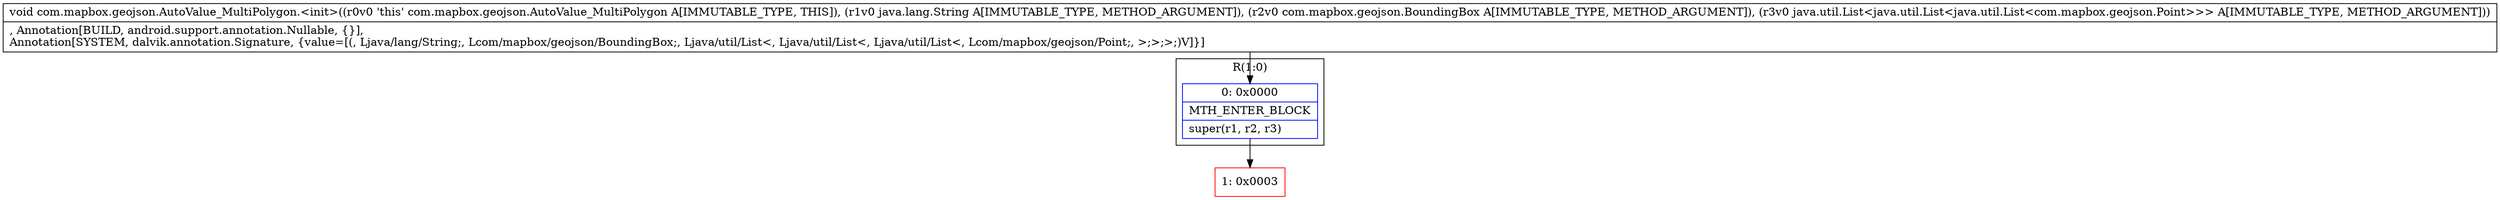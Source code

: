 digraph "CFG forcom.mapbox.geojson.AutoValue_MultiPolygon.\<init\>(Ljava\/lang\/String;Lcom\/mapbox\/geojson\/BoundingBox;Ljava\/util\/List;)V" {
subgraph cluster_Region_1749757113 {
label = "R(1:0)";
node [shape=record,color=blue];
Node_0 [shape=record,label="{0\:\ 0x0000|MTH_ENTER_BLOCK\l|super(r1, r2, r3)\l}"];
}
Node_1 [shape=record,color=red,label="{1\:\ 0x0003}"];
MethodNode[shape=record,label="{void com.mapbox.geojson.AutoValue_MultiPolygon.\<init\>((r0v0 'this' com.mapbox.geojson.AutoValue_MultiPolygon A[IMMUTABLE_TYPE, THIS]), (r1v0 java.lang.String A[IMMUTABLE_TYPE, METHOD_ARGUMENT]), (r2v0 com.mapbox.geojson.BoundingBox A[IMMUTABLE_TYPE, METHOD_ARGUMENT]), (r3v0 java.util.List\<java.util.List\<java.util.List\<com.mapbox.geojson.Point\>\>\> A[IMMUTABLE_TYPE, METHOD_ARGUMENT]))  | , Annotation[BUILD, android.support.annotation.Nullable, \{\}], \lAnnotation[SYSTEM, dalvik.annotation.Signature, \{value=[(, Ljava\/lang\/String;, Lcom\/mapbox\/geojson\/BoundingBox;, Ljava\/util\/List\<, Ljava\/util\/List\<, Ljava\/util\/List\<, Lcom\/mapbox\/geojson\/Point;, \>;\>;\>;)V]\}]\l}"];
MethodNode -> Node_0;
Node_0 -> Node_1;
}

